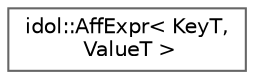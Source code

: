 digraph "Graphical Class Hierarchy"
{
 // LATEX_PDF_SIZE
  bgcolor="transparent";
  edge [fontname=Helvetica,fontsize=10,labelfontname=Helvetica,labelfontsize=10];
  node [fontname=Helvetica,fontsize=10,shape=box,height=0.2,width=0.4];
  rankdir="LR";
  Node0 [id="Node000000",label="idol::AffExpr\< KeyT,\l ValueT \>",height=0.2,width=0.4,color="grey40", fillcolor="white", style="filled",URL="$classidol_1_1AffExpr.html",tooltip=" "];
}

